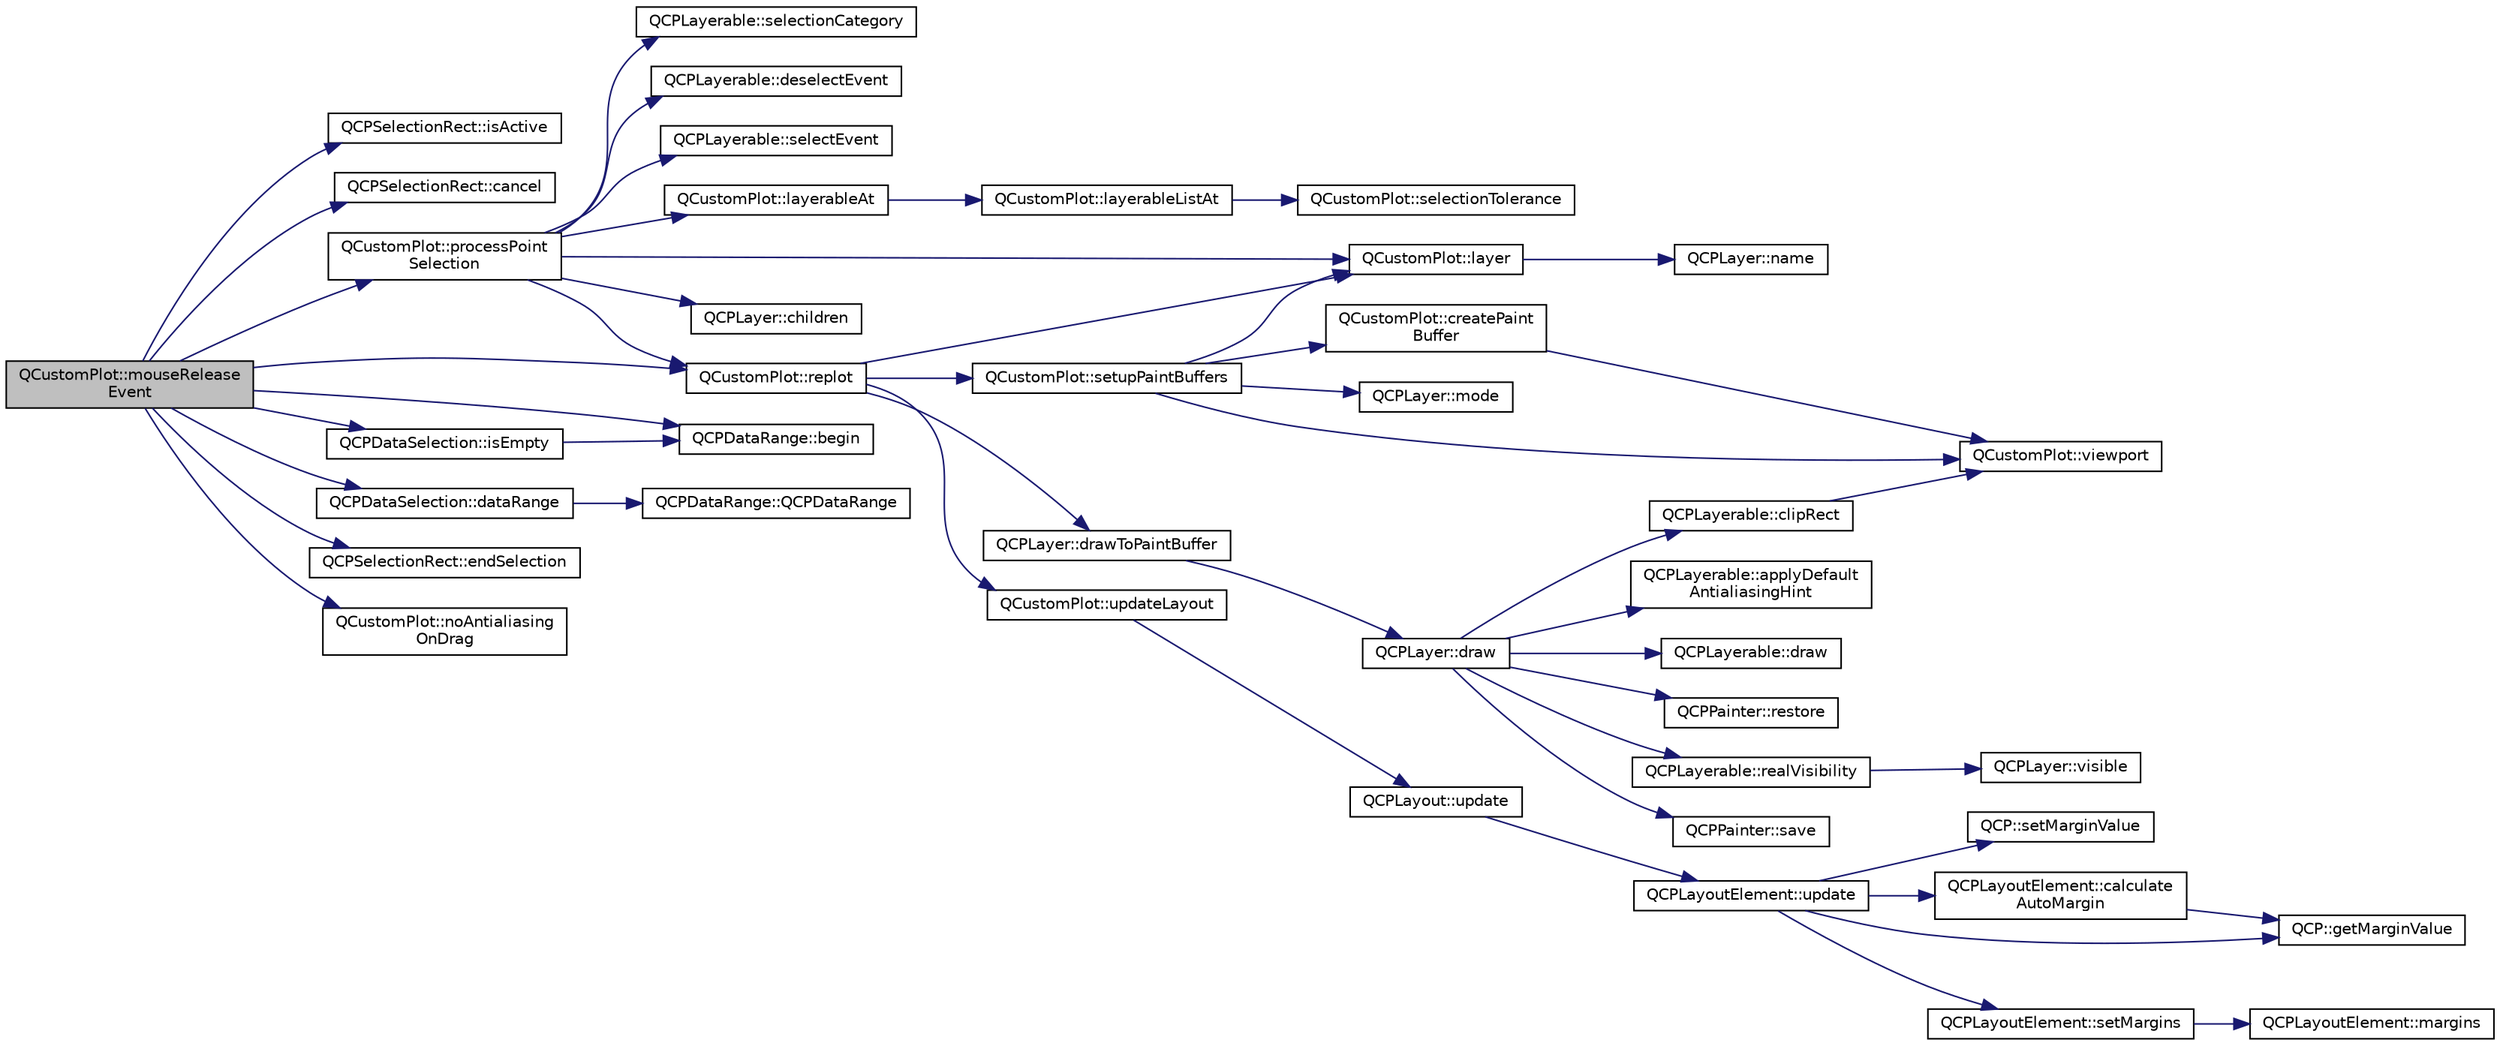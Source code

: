 digraph "QCustomPlot::mouseReleaseEvent"
{
  edge [fontname="Helvetica",fontsize="10",labelfontname="Helvetica",labelfontsize="10"];
  node [fontname="Helvetica",fontsize="10",shape=record];
  rankdir="LR";
  Node562 [label="QCustomPlot::mouseRelease\lEvent",height=0.2,width=0.4,color="black", fillcolor="grey75", style="filled", fontcolor="black"];
  Node562 -> Node563 [color="midnightblue",fontsize="10",style="solid",fontname="Helvetica"];
  Node563 [label="QCPSelectionRect::isActive",height=0.2,width=0.4,color="black", fillcolor="white", style="filled",URL="$class_q_c_p_selection_rect.html#ad27c1569c6ea8fa48e24b81e2a302df3"];
  Node562 -> Node564 [color="midnightblue",fontsize="10",style="solid",fontname="Helvetica"];
  Node564 [label="QCPSelectionRect::cancel",height=0.2,width=0.4,color="black", fillcolor="white", style="filled",URL="$class_q_c_p_selection_rect.html#af67bc58f4f5ce9a4dc420b9c42de235a"];
  Node562 -> Node565 [color="midnightblue",fontsize="10",style="solid",fontname="Helvetica"];
  Node565 [label="QCustomPlot::processPoint\lSelection",height=0.2,width=0.4,color="black", fillcolor="white", style="filled",URL="$class_q_custom_plot.html#ac13c10fff6613e3e80e13c787b010838"];
  Node565 -> Node566 [color="midnightblue",fontsize="10",style="solid",fontname="Helvetica"];
  Node566 [label="QCustomPlot::layerableAt",height=0.2,width=0.4,color="black", fillcolor="white", style="filled",URL="$class_q_custom_plot.html#a12536fa6d5deb34ec620acb5134ca82a"];
  Node566 -> Node567 [color="midnightblue",fontsize="10",style="solid",fontname="Helvetica"];
  Node567 [label="QCustomPlot::layerableListAt",height=0.2,width=0.4,color="black", fillcolor="white", style="filled",URL="$class_q_custom_plot.html#ac9048589e78e7959d27a2c48c253e159"];
  Node567 -> Node568 [color="midnightblue",fontsize="10",style="solid",fontname="Helvetica"];
  Node568 [label="QCustomPlot::selectionTolerance",height=0.2,width=0.4,color="black", fillcolor="white", style="filled",URL="$class_q_custom_plot.html#a5441d11013afeaf4b8f2ea06e8624a25"];
  Node565 -> Node569 [color="midnightblue",fontsize="10",style="solid",fontname="Helvetica"];
  Node569 [label="QCustomPlot::layer",height=0.2,width=0.4,color="black", fillcolor="white", style="filled",URL="$class_q_custom_plot.html#a0a96244e7773b242ef23c32b7bdfb159"];
  Node569 -> Node570 [color="midnightblue",fontsize="10",style="solid",fontname="Helvetica"];
  Node570 [label="QCPLayer::name",height=0.2,width=0.4,color="black", fillcolor="white", style="filled",URL="$class_q_c_p_layer.html#a37806f662b50b588fb1029a14fc5ef50"];
  Node565 -> Node571 [color="midnightblue",fontsize="10",style="solid",fontname="Helvetica"];
  Node571 [label="QCPLayer::children",height=0.2,width=0.4,color="black", fillcolor="white", style="filled",URL="$class_q_c_p_layer.html#a183b90941fc78f0b136edd77c5fb6966"];
  Node565 -> Node572 [color="midnightblue",fontsize="10",style="solid",fontname="Helvetica"];
  Node572 [label="QCPLayerable::selectionCategory",height=0.2,width=0.4,color="black", fillcolor="white", style="filled",URL="$class_q_c_p_layerable.html#a908c9edda761886f33893be326dab77d"];
  Node565 -> Node573 [color="midnightblue",fontsize="10",style="solid",fontname="Helvetica"];
  Node573 [label="QCPLayerable::deselectEvent",height=0.2,width=0.4,color="black", fillcolor="white", style="filled",URL="$class_q_c_p_layerable.html#ae546370644a5551c76af739afc008bee"];
  Node565 -> Node574 [color="midnightblue",fontsize="10",style="solid",fontname="Helvetica"];
  Node574 [label="QCPLayerable::selectEvent",height=0.2,width=0.4,color="black", fillcolor="white", style="filled",URL="$class_q_c_p_layerable.html#a7498c2d0d081cf7cad0fb3bb93aa0e91"];
  Node565 -> Node575 [color="midnightblue",fontsize="10",style="solid",fontname="Helvetica"];
  Node575 [label="QCustomPlot::replot",height=0.2,width=0.4,color="black", fillcolor="white", style="filled",URL="$class_q_custom_plot.html#aa4bfe7d70dbe67e81d877819b75ab9af"];
  Node575 -> Node576 [color="midnightblue",fontsize="10",style="solid",fontname="Helvetica"];
  Node576 [label="QCustomPlot::updateLayout",height=0.2,width=0.4,color="black", fillcolor="white", style="filled",URL="$class_q_custom_plot.html#a6e6693e2c249f65437382ffd93405e04"];
  Node576 -> Node577 [color="midnightblue",fontsize="10",style="solid",fontname="Helvetica"];
  Node577 [label="QCPLayout::update",height=0.2,width=0.4,color="black", fillcolor="white", style="filled",URL="$class_q_c_p_layout.html#a48ecc9c98ea90b547c3e27a931a8f7bd"];
  Node577 -> Node578 [color="midnightblue",fontsize="10",style="solid",fontname="Helvetica"];
  Node578 [label="QCPLayoutElement::update",height=0.2,width=0.4,color="black", fillcolor="white", style="filled",URL="$class_q_c_p_layout_element.html#a929c2ec62e0e0e1d8418eaa802e2af9b"];
  Node578 -> Node579 [color="midnightblue",fontsize="10",style="solid",fontname="Helvetica"];
  Node579 [label="QCP::setMarginValue",height=0.2,width=0.4,color="black", fillcolor="white", style="filled",URL="$namespace_q_c_p.html#afbf6e3084c108f2bb4372107945ee82f"];
  Node578 -> Node580 [color="midnightblue",fontsize="10",style="solid",fontname="Helvetica"];
  Node580 [label="QCPLayoutElement::calculate\lAutoMargin",height=0.2,width=0.4,color="black", fillcolor="white", style="filled",URL="$class_q_c_p_layout_element.html#a005c9f0fe84bc1591a2cf2c46fd477b4"];
  Node580 -> Node581 [color="midnightblue",fontsize="10",style="solid",fontname="Helvetica"];
  Node581 [label="QCP::getMarginValue",height=0.2,width=0.4,color="black", fillcolor="white", style="filled",URL="$namespace_q_c_p.html#a23a2679d3495c444acc26acc61e35b5b"];
  Node578 -> Node581 [color="midnightblue",fontsize="10",style="solid",fontname="Helvetica"];
  Node578 -> Node582 [color="midnightblue",fontsize="10",style="solid",fontname="Helvetica"];
  Node582 [label="QCPLayoutElement::setMargins",height=0.2,width=0.4,color="black", fillcolor="white", style="filled",URL="$class_q_c_p_layout_element.html#a8f450b1f3f992ad576fce2c63d8b79cf"];
  Node582 -> Node583 [color="midnightblue",fontsize="10",style="solid",fontname="Helvetica"];
  Node583 [label="QCPLayoutElement::margins",height=0.2,width=0.4,color="black", fillcolor="white", style="filled",URL="$class_q_c_p_layout_element.html#af4ac9450aa2d60863bf3a8ea0c940c9d"];
  Node575 -> Node584 [color="midnightblue",fontsize="10",style="solid",fontname="Helvetica"];
  Node584 [label="QCustomPlot::setupPaintBuffers",height=0.2,width=0.4,color="black", fillcolor="white", style="filled",URL="$class_q_custom_plot.html#a2685341f7242c3882f4cc5e379308d71"];
  Node584 -> Node585 [color="midnightblue",fontsize="10",style="solid",fontname="Helvetica"];
  Node585 [label="QCustomPlot::createPaint\lBuffer",height=0.2,width=0.4,color="black", fillcolor="white", style="filled",URL="$class_q_custom_plot.html#a943b57596a1adf7f0e75c3b50e407ae6"];
  Node585 -> Node586 [color="midnightblue",fontsize="10",style="solid",fontname="Helvetica"];
  Node586 [label="QCustomPlot::viewport",height=0.2,width=0.4,color="black", fillcolor="white", style="filled",URL="$class_q_custom_plot.html#a19842409b18f556b256d05e97fffc670"];
  Node584 -> Node569 [color="midnightblue",fontsize="10",style="solid",fontname="Helvetica"];
  Node584 -> Node587 [color="midnightblue",fontsize="10",style="solid",fontname="Helvetica"];
  Node587 [label="QCPLayer::mode",height=0.2,width=0.4,color="black", fillcolor="white", style="filled",URL="$class_q_c_p_layer.html#a44ae50b011b19f3dd46a38d8e2e2c1b6"];
  Node584 -> Node586 [color="midnightblue",fontsize="10",style="solid",fontname="Helvetica"];
  Node575 -> Node569 [color="midnightblue",fontsize="10",style="solid",fontname="Helvetica"];
  Node575 -> Node588 [color="midnightblue",fontsize="10",style="solid",fontname="Helvetica"];
  Node588 [label="QCPLayer::drawToPaintBuffer",height=0.2,width=0.4,color="black", fillcolor="white", style="filled",URL="$class_q_c_p_layer.html#a4a8e0a86f31462299e7fc8e8158dd2c6"];
  Node588 -> Node589 [color="midnightblue",fontsize="10",style="solid",fontname="Helvetica"];
  Node589 [label="QCPLayer::draw",height=0.2,width=0.4,color="black", fillcolor="white", style="filled",URL="$class_q_c_p_layer.html#ab831a99c8d30b15ec4533ca341e8813b"];
  Node589 -> Node590 [color="midnightblue",fontsize="10",style="solid",fontname="Helvetica"];
  Node590 [label="QCPLayerable::realVisibility",height=0.2,width=0.4,color="black", fillcolor="white", style="filled",URL="$class_q_c_p_layerable.html#ab054e88f15d485defcb95e7376f119e7"];
  Node590 -> Node591 [color="midnightblue",fontsize="10",style="solid",fontname="Helvetica"];
  Node591 [label="QCPLayer::visible",height=0.2,width=0.4,color="black", fillcolor="white", style="filled",URL="$class_q_c_p_layer.html#ad1cc2d6b32d2abb33c7f449b964e068c"];
  Node589 -> Node592 [color="midnightblue",fontsize="10",style="solid",fontname="Helvetica"];
  Node592 [label="QCPPainter::save",height=0.2,width=0.4,color="black", fillcolor="white", style="filled",URL="$class_q_c_p_painter.html#a8fd6821ee6fecbfa04444c9062912abd"];
  Node589 -> Node593 [color="midnightblue",fontsize="10",style="solid",fontname="Helvetica"];
  Node593 [label="QCPLayerable::clipRect",height=0.2,width=0.4,color="black", fillcolor="white", style="filled",URL="$class_q_c_p_layerable.html#acbcfc9ecc75433747b1978a77b1864b3"];
  Node593 -> Node586 [color="midnightblue",fontsize="10",style="solid",fontname="Helvetica"];
  Node589 -> Node594 [color="midnightblue",fontsize="10",style="solid",fontname="Helvetica"];
  Node594 [label="QCPLayerable::applyDefault\lAntialiasingHint",height=0.2,width=0.4,color="black", fillcolor="white", style="filled",URL="$class_q_c_p_layerable.html#afdf83ddc6a265cbf4c89fe99d3d93473"];
  Node589 -> Node595 [color="midnightblue",fontsize="10",style="solid",fontname="Helvetica"];
  Node595 [label="QCPLayerable::draw",height=0.2,width=0.4,color="black", fillcolor="white", style="filled",URL="$class_q_c_p_layerable.html#aecf2f7087482d4b6a78cb2770e5ed12d"];
  Node589 -> Node596 [color="midnightblue",fontsize="10",style="solid",fontname="Helvetica"];
  Node596 [label="QCPPainter::restore",height=0.2,width=0.4,color="black", fillcolor="white", style="filled",URL="$class_q_c_p_painter.html#a64908e6298d5bbd83457dc987cc3a022"];
  Node562 -> Node597 [color="midnightblue",fontsize="10",style="solid",fontname="Helvetica"];
  Node597 [label="QCPDataSelection::isEmpty",height=0.2,width=0.4,color="black", fillcolor="white", style="filled",URL="$class_q_c_p_data_selection.html#a7f7526b475998dc0c3d6c376b24736c9"];
  Node597 -> Node598 [color="midnightblue",fontsize="10",style="solid",fontname="Helvetica"];
  Node598 [label="QCPDataRange::begin",height=0.2,width=0.4,color="black", fillcolor="white", style="filled",URL="$class_q_c_p_data_range.html#ae76d7eba9defdfafcd0fc41096793129"];
  Node562 -> Node599 [color="midnightblue",fontsize="10",style="solid",fontname="Helvetica"];
  Node599 [label="QCPDataSelection::dataRange",height=0.2,width=0.4,color="black", fillcolor="white", style="filled",URL="$class_q_c_p_data_selection.html#a6956acf6a9a49a353b4f9b58608978ad"];
  Node599 -> Node600 [color="midnightblue",fontsize="10",style="solid",fontname="Helvetica"];
  Node600 [label="QCPDataRange::QCPDataRange",height=0.2,width=0.4,color="black", fillcolor="white", style="filled",URL="$class_q_c_p_data_range.html#a49e72fd9bace1da9d875136dcc04c986"];
  Node562 -> Node598 [color="midnightblue",fontsize="10",style="solid",fontname="Helvetica"];
  Node562 -> Node601 [color="midnightblue",fontsize="10",style="solid",fontname="Helvetica"];
  Node601 [label="QCPSelectionRect::endSelection",height=0.2,width=0.4,color="black", fillcolor="white", style="filled",URL="$class_q_c_p_selection_rect.html#a625bcffd73987f6de6c6559aaf29ab9d"];
  Node562 -> Node602 [color="midnightblue",fontsize="10",style="solid",fontname="Helvetica"];
  Node602 [label="QCustomPlot::noAntialiasing\lOnDrag",height=0.2,width=0.4,color="black", fillcolor="white", style="filled",URL="$class_q_custom_plot.html#aca3f01f903fb250a3dd27104d92830be"];
  Node562 -> Node575 [color="midnightblue",fontsize="10",style="solid",fontname="Helvetica"];
}
